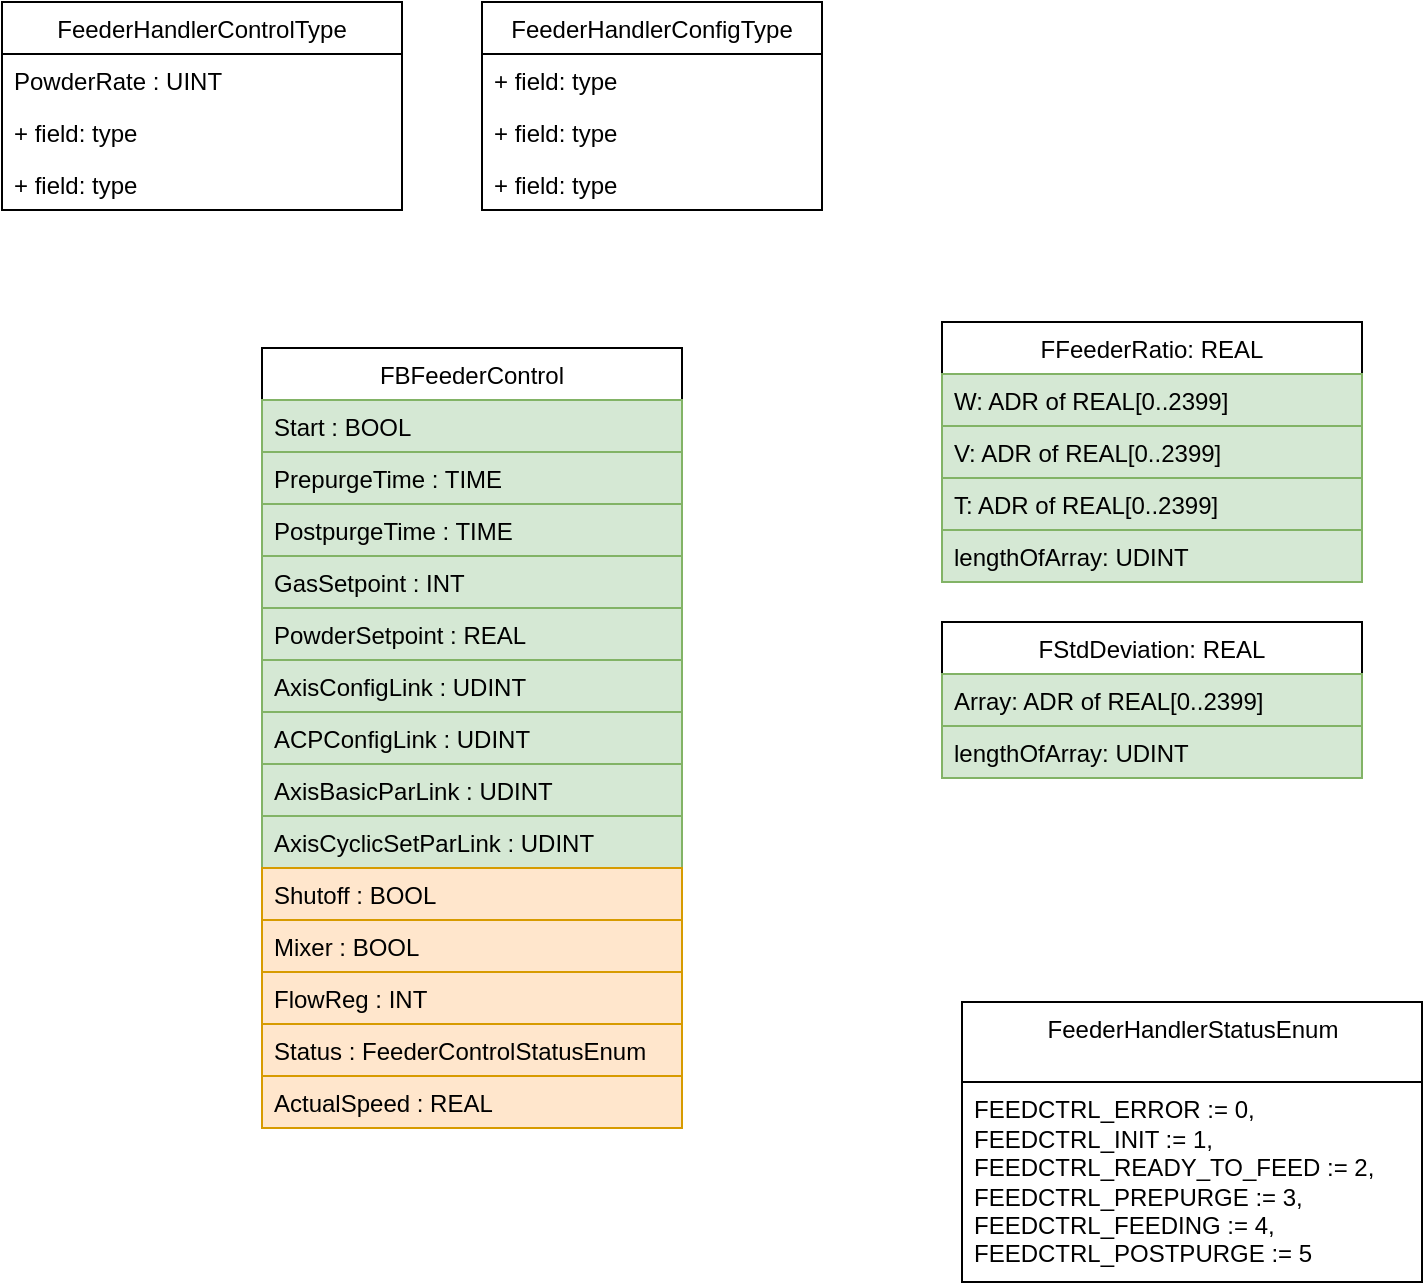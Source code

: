 <mxfile version="14.4.3" type="device"><diagram id="PFx3StOOT5Sb36CSSiI3" name="FeederLib"><mxGraphModel dx="1422" dy="822" grid="1" gridSize="10" guides="1" tooltips="1" connect="1" arrows="1" fold="1" page="1" pageScale="1" pageWidth="827" pageHeight="1169" math="0" shadow="0"><root><mxCell id="0"/><mxCell id="1" parent="0"/><mxCell id="8RqYF1YP7LYsvaY_RTSI-1" value="FFeederRatio: REAL" style="swimlane;fontStyle=0;childLayout=stackLayout;horizontal=1;startSize=26;fillColor=none;horizontalStack=0;resizeParent=1;resizeParentMax=0;resizeLast=0;collapsible=1;marginBottom=0;" parent="1" vertex="1"><mxGeometry x="550" y="200" width="210" height="130" as="geometry"/></mxCell><mxCell id="8RqYF1YP7LYsvaY_RTSI-2" value="W: ADR of REAL[0..2399]" style="text;strokeColor=#82b366;fillColor=#d5e8d4;align=left;verticalAlign=top;spacingLeft=4;spacingRight=4;overflow=hidden;rotatable=0;points=[[0,0.5],[1,0.5]];portConstraint=eastwest;" parent="8RqYF1YP7LYsvaY_RTSI-1" vertex="1"><mxGeometry y="26" width="210" height="26" as="geometry"/></mxCell><mxCell id="8RqYF1YP7LYsvaY_RTSI-3" value="V: ADR of REAL[0..2399]" style="text;strokeColor=#82b366;fillColor=#d5e8d4;align=left;verticalAlign=top;spacingLeft=4;spacingRight=4;overflow=hidden;rotatable=0;points=[[0,0.5],[1,0.5]];portConstraint=eastwest;" parent="8RqYF1YP7LYsvaY_RTSI-1" vertex="1"><mxGeometry y="52" width="210" height="26" as="geometry"/></mxCell><mxCell id="8RqYF1YP7LYsvaY_RTSI-4" value="T: ADR of REAL[0..2399]" style="text;strokeColor=#82b366;fillColor=#d5e8d4;align=left;verticalAlign=top;spacingLeft=4;spacingRight=4;overflow=hidden;rotatable=0;points=[[0,0.5],[1,0.5]];portConstraint=eastwest;" parent="8RqYF1YP7LYsvaY_RTSI-1" vertex="1"><mxGeometry y="78" width="210" height="26" as="geometry"/></mxCell><mxCell id="8RqYF1YP7LYsvaY_RTSI-9" value="lengthOfArray: UDINT" style="text;strokeColor=#82b366;fillColor=#d5e8d4;align=left;verticalAlign=top;spacingLeft=4;spacingRight=4;overflow=hidden;rotatable=0;points=[[0,0.5],[1,0.5]];portConstraint=eastwest;" parent="8RqYF1YP7LYsvaY_RTSI-1" vertex="1"><mxGeometry y="104" width="210" height="26" as="geometry"/></mxCell><mxCell id="8RqYF1YP7LYsvaY_RTSI-5" value="FStdDeviation: REAL" style="swimlane;fontStyle=0;childLayout=stackLayout;horizontal=1;startSize=26;fillColor=none;horizontalStack=0;resizeParent=1;resizeParentMax=0;resizeLast=0;collapsible=1;marginBottom=0;" parent="1" vertex="1"><mxGeometry x="550" y="350" width="210" height="78" as="geometry"/></mxCell><mxCell id="8RqYF1YP7LYsvaY_RTSI-6" value="Array: ADR of REAL[0..2399]" style="text;strokeColor=#82b366;fillColor=#d5e8d4;align=left;verticalAlign=top;spacingLeft=4;spacingRight=4;overflow=hidden;rotatable=0;points=[[0,0.5],[1,0.5]];portConstraint=eastwest;" parent="8RqYF1YP7LYsvaY_RTSI-5" vertex="1"><mxGeometry y="26" width="210" height="26" as="geometry"/></mxCell><mxCell id="8RqYF1YP7LYsvaY_RTSI-10" value="lengthOfArray: UDINT" style="text;strokeColor=#82b366;fillColor=#d5e8d4;align=left;verticalAlign=top;spacingLeft=4;spacingRight=4;overflow=hidden;rotatable=0;points=[[0,0.5],[1,0.5]];portConstraint=eastwest;" parent="8RqYF1YP7LYsvaY_RTSI-5" vertex="1"><mxGeometry y="52" width="210" height="26" as="geometry"/></mxCell><mxCell id="KGiJRa7N34MiHcjZJKV6-1" value="FBFeederControl" style="swimlane;fontStyle=0;childLayout=stackLayout;horizontal=1;startSize=26;fillColor=none;horizontalStack=0;resizeParent=1;resizeParentMax=0;resizeLast=0;collapsible=1;marginBottom=0;" parent="1" vertex="1"><mxGeometry x="210" y="213" width="210" height="390" as="geometry"/></mxCell><mxCell id="KGiJRa7N34MiHcjZJKV6-2" value="Start : BOOL" style="text;strokeColor=#82b366;fillColor=#d5e8d4;align=left;verticalAlign=top;spacingLeft=4;spacingRight=4;overflow=hidden;rotatable=0;points=[[0,0.5],[1,0.5]];portConstraint=eastwest;" parent="KGiJRa7N34MiHcjZJKV6-1" vertex="1"><mxGeometry y="26" width="210" height="26" as="geometry"/></mxCell><mxCell id="KGiJRa7N34MiHcjZJKV6-3" value="PrepurgeTime : TIME" style="text;strokeColor=#82b366;fillColor=#d5e8d4;align=left;verticalAlign=top;spacingLeft=4;spacingRight=4;overflow=hidden;rotatable=0;points=[[0,0.5],[1,0.5]];portConstraint=eastwest;" parent="KGiJRa7N34MiHcjZJKV6-1" vertex="1"><mxGeometry y="52" width="210" height="26" as="geometry"/></mxCell><mxCell id="KGiJRa7N34MiHcjZJKV6-6" value="PostpurgeTime : TIME" style="text;strokeColor=#82b366;fillColor=#d5e8d4;align=left;verticalAlign=top;spacingLeft=4;spacingRight=4;overflow=hidden;rotatable=0;points=[[0,0.5],[1,0.5]];portConstraint=eastwest;" parent="KGiJRa7N34MiHcjZJKV6-1" vertex="1"><mxGeometry y="78" width="210" height="26" as="geometry"/></mxCell><mxCell id="KGiJRa7N34MiHcjZJKV6-4" value="GasSetpoint : INT" style="text;strokeColor=#82b366;fillColor=#d5e8d4;align=left;verticalAlign=top;spacingLeft=4;spacingRight=4;overflow=hidden;rotatable=0;points=[[0,0.5],[1,0.5]];portConstraint=eastwest;" parent="KGiJRa7N34MiHcjZJKV6-1" vertex="1"><mxGeometry y="104" width="210" height="26" as="geometry"/></mxCell><mxCell id="KGiJRa7N34MiHcjZJKV6-9" value="PowderSetpoint : REAL" style="text;strokeColor=#82b366;fillColor=#d5e8d4;align=left;verticalAlign=top;spacingLeft=4;spacingRight=4;overflow=hidden;rotatable=0;points=[[0,0.5],[1,0.5]];portConstraint=eastwest;" parent="KGiJRa7N34MiHcjZJKV6-1" vertex="1"><mxGeometry y="130" width="210" height="26" as="geometry"/></mxCell><mxCell id="KGiJRa7N34MiHcjZJKV6-8" value="AxisConfigLink : UDINT" style="text;strokeColor=#82b366;fillColor=#d5e8d4;align=left;verticalAlign=top;spacingLeft=4;spacingRight=4;overflow=hidden;rotatable=0;points=[[0,0.5],[1,0.5]];portConstraint=eastwest;" parent="KGiJRa7N34MiHcjZJKV6-1" vertex="1"><mxGeometry y="156" width="210" height="26" as="geometry"/></mxCell><mxCell id="KGiJRa7N34MiHcjZJKV6-7" value="ACPConfigLink : UDINT" style="text;strokeColor=#82b366;fillColor=#d5e8d4;align=left;verticalAlign=top;spacingLeft=4;spacingRight=4;overflow=hidden;rotatable=0;points=[[0,0.5],[1,0.5]];portConstraint=eastwest;" parent="KGiJRa7N34MiHcjZJKV6-1" vertex="1"><mxGeometry y="182" width="210" height="26" as="geometry"/></mxCell><mxCell id="KGiJRa7N34MiHcjZJKV6-10" value="AxisBasicParLink : UDINT" style="text;strokeColor=#82b366;fillColor=#d5e8d4;align=left;verticalAlign=top;spacingLeft=4;spacingRight=4;overflow=hidden;rotatable=0;points=[[0,0.5],[1,0.5]];portConstraint=eastwest;" parent="KGiJRa7N34MiHcjZJKV6-1" vertex="1"><mxGeometry y="208" width="210" height="26" as="geometry"/></mxCell><mxCell id="KGiJRa7N34MiHcjZJKV6-5" value="AxisCyclicSetParLink : UDINT" style="text;strokeColor=#82b366;fillColor=#d5e8d4;align=left;verticalAlign=top;spacingLeft=4;spacingRight=4;overflow=hidden;rotatable=0;points=[[0,0.5],[1,0.5]];portConstraint=eastwest;" parent="KGiJRa7N34MiHcjZJKV6-1" vertex="1"><mxGeometry y="234" width="210" height="26" as="geometry"/></mxCell><mxCell id="KGiJRa7N34MiHcjZJKV6-15" value="Shutoff : BOOL" style="text;strokeColor=#d79b00;fillColor=#ffe6cc;align=left;verticalAlign=top;spacingLeft=4;spacingRight=4;overflow=hidden;rotatable=0;points=[[0,0.5],[1,0.5]];portConstraint=eastwest;" parent="KGiJRa7N34MiHcjZJKV6-1" vertex="1"><mxGeometry y="260" width="210" height="26" as="geometry"/></mxCell><mxCell id="KGiJRa7N34MiHcjZJKV6-14" value="Mixer : BOOL" style="text;strokeColor=#d79b00;fillColor=#ffe6cc;align=left;verticalAlign=top;spacingLeft=4;spacingRight=4;overflow=hidden;rotatable=0;points=[[0,0.5],[1,0.5]];portConstraint=eastwest;" parent="KGiJRa7N34MiHcjZJKV6-1" vertex="1"><mxGeometry y="286" width="210" height="26" as="geometry"/></mxCell><mxCell id="KGiJRa7N34MiHcjZJKV6-13" value="FlowReg : INT" style="text;strokeColor=#d79b00;fillColor=#ffe6cc;align=left;verticalAlign=top;spacingLeft=4;spacingRight=4;overflow=hidden;rotatable=0;points=[[0,0.5],[1,0.5]];portConstraint=eastwest;" parent="KGiJRa7N34MiHcjZJKV6-1" vertex="1"><mxGeometry y="312" width="210" height="26" as="geometry"/></mxCell><mxCell id="KGiJRa7N34MiHcjZJKV6-12" value="Status : FeederControlStatusEnum" style="text;strokeColor=#d79b00;fillColor=#ffe6cc;align=left;verticalAlign=top;spacingLeft=4;spacingRight=4;overflow=hidden;rotatable=0;points=[[0,0.5],[1,0.5]];portConstraint=eastwest;" parent="KGiJRa7N34MiHcjZJKV6-1" vertex="1"><mxGeometry y="338" width="210" height="26" as="geometry"/></mxCell><mxCell id="KGiJRa7N34MiHcjZJKV6-11" value="ActualSpeed : REAL" style="text;strokeColor=#d79b00;fillColor=#ffe6cc;align=left;verticalAlign=top;spacingLeft=4;spacingRight=4;overflow=hidden;rotatable=0;points=[[0,0.5],[1,0.5]];portConstraint=eastwest;" parent="KGiJRa7N34MiHcjZJKV6-1" vertex="1"><mxGeometry y="364" width="210" height="26" as="geometry"/></mxCell><mxCell id="KGiJRa7N34MiHcjZJKV6-16" value="FeederHandlerStatusEnum" style="swimlane;fontStyle=0;align=center;verticalAlign=top;childLayout=stackLayout;horizontal=1;startSize=40;horizontalStack=0;resizeParent=1;resizeParentMax=0;resizeLast=0;collapsible=0;marginBottom=0;html=1;" parent="1" vertex="1"><mxGeometry x="560" y="540" width="230" height="140" as="geometry"/></mxCell><mxCell id="KGiJRa7N34MiHcjZJKV6-17" value="&lt;div&gt;FEEDCTRL_ERROR := 0,&lt;/div&gt;&lt;div&gt;&lt;span&gt;&#9;&#9;&lt;/span&gt;FEEDCTRL_INIT := 1,&lt;/div&gt;&lt;div&gt;&lt;span&gt;&#9;&#9;&lt;/span&gt;FEEDCTRL_READY_TO_FEED := 2,&lt;/div&gt;&lt;div&gt;&lt;span&gt;&#9;&#9;&lt;/span&gt;FEEDCTRL_PREPURGE := 3,&lt;/div&gt;&lt;div&gt;&lt;span&gt;&#9;&#9;&lt;/span&gt;FEEDCTRL_FEEDING := 4,&lt;/div&gt;&lt;div&gt;&lt;span&gt;&#9;&#9;&lt;/span&gt;FEEDCTRL_POSTPURGE := 5&lt;/div&gt;" style="text;html=1;strokeColor=none;fillColor=none;align=left;verticalAlign=middle;spacingLeft=4;spacingRight=4;overflow=hidden;rotatable=0;points=[[0,0.5],[1,0.5]];portConstraint=eastwest;" parent="KGiJRa7N34MiHcjZJKV6-16" vertex="1"><mxGeometry y="40" width="230" height="100" as="geometry"/></mxCell><mxCell id="OFoo3zkViVfOqVARosol-1" value="FeederHandlerControlType" style="swimlane;fontStyle=0;childLayout=stackLayout;horizontal=1;startSize=26;fillColor=none;horizontalStack=0;resizeParent=1;resizeParentMax=0;resizeLast=0;collapsible=1;marginBottom=0;" vertex="1" parent="1"><mxGeometry x="80" y="40" width="200" height="104" as="geometry"/></mxCell><mxCell id="OFoo3zkViVfOqVARosol-2" value="PowderRate : UINT" style="text;strokeColor=none;fillColor=none;align=left;verticalAlign=top;spacingLeft=4;spacingRight=4;overflow=hidden;rotatable=0;points=[[0,0.5],[1,0.5]];portConstraint=eastwest;" vertex="1" parent="OFoo3zkViVfOqVARosol-1"><mxGeometry y="26" width="200" height="26" as="geometry"/></mxCell><mxCell id="OFoo3zkViVfOqVARosol-3" value="+ field: type" style="text;strokeColor=none;fillColor=none;align=left;verticalAlign=top;spacingLeft=4;spacingRight=4;overflow=hidden;rotatable=0;points=[[0,0.5],[1,0.5]];portConstraint=eastwest;" vertex="1" parent="OFoo3zkViVfOqVARosol-1"><mxGeometry y="52" width="200" height="26" as="geometry"/></mxCell><mxCell id="OFoo3zkViVfOqVARosol-4" value="+ field: type" style="text;strokeColor=none;fillColor=none;align=left;verticalAlign=top;spacingLeft=4;spacingRight=4;overflow=hidden;rotatable=0;points=[[0,0.5],[1,0.5]];portConstraint=eastwest;" vertex="1" parent="OFoo3zkViVfOqVARosol-1"><mxGeometry y="78" width="200" height="26" as="geometry"/></mxCell><mxCell id="OFoo3zkViVfOqVARosol-5" value="FeederHandlerConfigType" style="swimlane;fontStyle=0;childLayout=stackLayout;horizontal=1;startSize=26;fillColor=none;horizontalStack=0;resizeParent=1;resizeParentMax=0;resizeLast=0;collapsible=1;marginBottom=0;" vertex="1" parent="1"><mxGeometry x="320" y="40" width="170" height="104" as="geometry"/></mxCell><mxCell id="OFoo3zkViVfOqVARosol-6" value="+ field: type" style="text;strokeColor=none;fillColor=none;align=left;verticalAlign=top;spacingLeft=4;spacingRight=4;overflow=hidden;rotatable=0;points=[[0,0.5],[1,0.5]];portConstraint=eastwest;" vertex="1" parent="OFoo3zkViVfOqVARosol-5"><mxGeometry y="26" width="170" height="26" as="geometry"/></mxCell><mxCell id="OFoo3zkViVfOqVARosol-7" value="+ field: type" style="text;strokeColor=none;fillColor=none;align=left;verticalAlign=top;spacingLeft=4;spacingRight=4;overflow=hidden;rotatable=0;points=[[0,0.5],[1,0.5]];portConstraint=eastwest;" vertex="1" parent="OFoo3zkViVfOqVARosol-5"><mxGeometry y="52" width="170" height="26" as="geometry"/></mxCell><mxCell id="OFoo3zkViVfOqVARosol-8" value="+ field: type" style="text;strokeColor=none;fillColor=none;align=left;verticalAlign=top;spacingLeft=4;spacingRight=4;overflow=hidden;rotatable=0;points=[[0,0.5],[1,0.5]];portConstraint=eastwest;" vertex="1" parent="OFoo3zkViVfOqVARosol-5"><mxGeometry y="78" width="170" height="26" as="geometry"/></mxCell></root></mxGraphModel></diagram></mxfile>